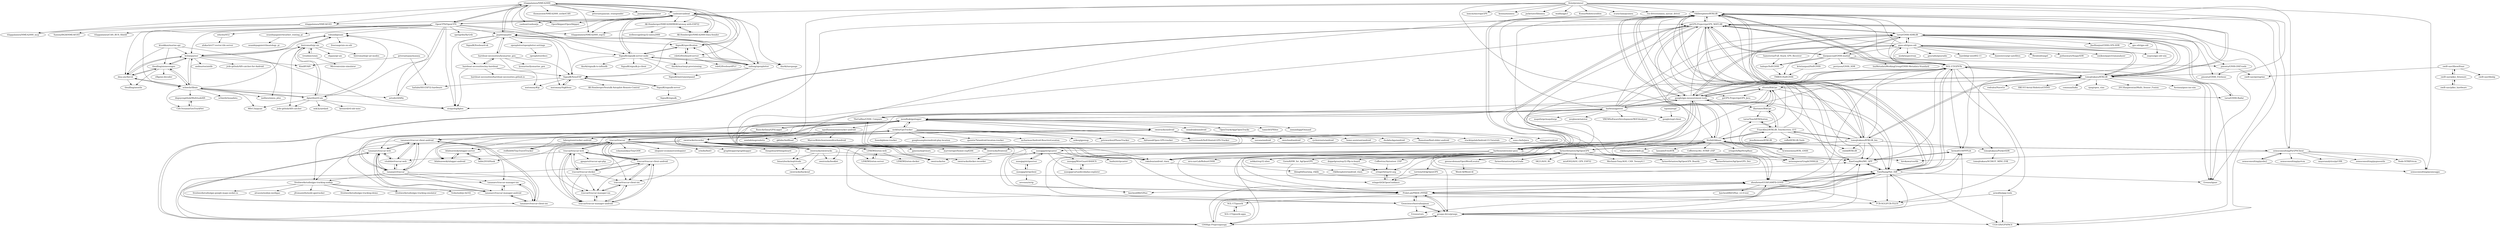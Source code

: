 digraph G {
"ttlappalainen/NMEA2000" -> "canboat/canboat"
"ttlappalainen/NMEA2000" -> "ttlappalainen/NMEA2000_esp32"
"ttlappalainen/NMEA2000" -> "AK-Homberger/NMEA2000WifiGateway-with-ESP32"
"ttlappalainen/NMEA2000" -> "ttlappalainen/NMEA0183"
"ttlappalainen/NMEA2000" -> "canboat/canboatjs"
"ttlappalainen/NMEA2000" -> "pypilot/pypilot"
"ttlappalainen/NMEA2000" -> "AK-Homberger/NMEA2000-Data-Sender"
"ttlappalainen/NMEA2000" -> "ttlappalainen/NMEA2000_mcp"
"ttlappalainen/NMEA2000" -> "OpenCPN/OpenCPN"
"ttlappalainen/NMEA2000" -> "thomasonw/NMEA2000_socketCAN"
"ttlappalainen/NMEA2000" -> "OpenSkipper/OpenSkipper"
"ttlappalainen/NMEA2000" -> "SignalK/signalk-server-node"
"ttlappalainen/NMEA2000" -> "peterantypas/ais_transponder"
"ttlappalainen/NMEA2000" -> "panaaj/nmeasimulator"
"ttlappalainen/NMEA2000" -> "SignalK/specification"
"mendhak/gpslogger" -> "barbeau/gpstest"
"mendhak/gpslogger" -> "BasicAirData/GPSLogger"
"mendhak/gpslogger" -> "nguillaumin/osmtracker-android"
"mendhak/gpslogger" -> "nickfox/GpsTracker"
"mendhak/gpslogger" -> "owntracks/android"
"mendhak/gpslogger" -> "labexp/osmtracker-android"
"mendhak/gpslogger" -> "tananaev/traccar-client-android"
"mendhak/gpslogger" -> "OpenTracksApp/OpenTracks" ["e"=1]
"mendhak/gpslogger" -> "bfabiszewski/ulogger-android"
"mendhak/gpslogger" -> "tumic0/GPXSee" ["e"=1]
"mendhak/gpslogger" -> "osmandapp/Osmand" ["e"=1]
"mendhak/gpslogger" -> "traccar/traccar"
"mendhak/gpslogger" -> "herverenault/Self-Hosted-GPS-Tracker"
"mendhak/gpslogger" -> "osmdroid/osmdroid" ["e"=1]
"mendhak/gpslogger" -> "bfabiszewski/ulogger-server"
"tananaev/traccar-web" -> "tananaev/traccar-manager-android"
"tananaev/traccar-web" -> "tananaev/traccar-client-android"
"tananaev/traccar-web" -> "tananaev/traccar-client-ios"
"tananaev/traccar-web" -> "tananaev/traccar-manager-ios"
"tananaev/traccar-web" -> "tananaev/traccar"
"tananaev/traccar-web" -> "vitalidze/traccar-web"
"owntracks/android" -> "owntracks/recorder"
"owntracks/android" -> "owntracks/owntracks"
"owntracks/android" -> "owntracks/ios"
"owntracks/android" -> "uavana/android"
"owntracks/android" -> "owncloud/android" ["e"=1]
"owntracks/android" -> "owntracks/frontend"
"owntracks/android" -> "cyclestreets/android"
"owntracks/android" -> "mendhak/gpslogger"
"owntracks/android" -> "home-assistant/android" ["e"=1]
"owntracks/android" -> "duckduckgo/android" ["e"=1]
"owntracks/android" -> "Ramotion/fluid-slider-android" ["e"=1]
"owntracks/android" -> "stacktipslab/Android-UI-Tutorials" ["e"=1]
"owntracks/android" -> "sous-chefs/java" ["e"=1]
"owntracks/android" -> "binarybucks/mqttitude"
"owntracks/android" -> "surespot/android" ["e"=1]
"owntracks/owntracks" -> "owntracks/recorder"
"owntracks/owntracks" -> "binarybucks/mqttitude"
"owntracks/owntracks" -> "owntracks/ios"
"owntracks/owntracks" -> "owntracks/android"
"owntracks/owntracks" -> "owntracks/booklet"
"owntracks/owntracks" -> "owntracks/backend"
"owntracks/recorder" -> "owntracks/frontend"
"owntracks/recorder" -> "owntracks/android"
"owntracks/recorder" -> "LINKIWI/orion-web"
"owntracks/recorder" -> "owntracks/ios"
"owntracks/recorder" -> "owntracks/docker-recorder"
"owntracks/recorder" -> "owntracks/owntracks"
"owntracks/recorder" -> "LINKIWI/orion-server"
"owntracks/recorder" -> "jpmens/mqttwarn" ["e"=1]
"owntracks/recorder" -> "owntracks/booklet"
"owntracks/recorder" -> "bilde2910/Hauk"
"owntracks/recorder" -> "bfabiszewski/ulogger-server"
"owntracks/recorder" -> "marvinroger/homie-esp8266" ["e"=1]
"freshworkstudio/gps-tracking-nodejs" -> "freshworkstudio/gps-tracking-demo"
"freshworkstudio/gps-tracking-nodejs" -> "freshworkstudio/gps-tracking-emulator"
"freshworkstudio/gps-tracking-nodejs" -> "fvdm/nodejs-tk102"
"freshworkstudio/gps-tracking-nodejs" -> "freshworkstudio/gps-google-maps-socket-io"
"freshworkstudio/gps-tracking-nodejs" -> "alvassin/nodejs-meiligao"
"freshworkstudio/gps-tracking-nodejs" -> "jfromaniello/node-gpstracker"
"taroz/GNSS-SDRLIB" -> "gnss-sdr/gnss-sdr"
"taroz/GNSS-SDRLIB" -> "taroz/GNSS-Radar"
"taroz/GNSS-SDRLIB" -> "danipascual/GNSS-matlab"
"taroz/GNSS-SDRLIB" -> "goGPS-Project/goGPS_MATLAB"
"taroz/GNSS-SDRLIB" -> "pmonta/GNSS-DSP-tools"
"taroz/GNSS-SDRLIB" -> "SGL-UT/GPSTk"
"taroz/GNSS-SDRLIB" -> "pmonta/GNSS_Firehose"
"taroz/GNSS-SDRLIB" -> "JiaoXianjun/GNSS-GPS-SDR"
"taroz/GNSS-SDRLIB" -> "rtklibexplorer/RTKLIB"
"taroz/GNSS-SDRLIB" -> "osqzss/gps-sdr-sim" ["e"=1]
"taroz/GNSS-SDRLIB" -> "gps-sdr/gps-sdr"
"taroz/GNSS-SDRLIB" -> "tomojitakasu/RTKLIB"
"taroz/GNSS-SDRLIB" -> "tomojitakasu/RTKLIB_bin"
"taroz/GNSS-SDRLIB" -> "hahnpv/SoftGNSS"
"taroz/GNSS-SDRLIB" -> "tomojitakasu/PocketSDR"
"traccar/traccar" -> "traccar/traccar-web"
"traccar/traccar" -> "traccar/traccar-client-android"
"traccar/traccar" -> "traccar/traccar-manager-android"
"traccar/traccar" -> "traccar/traccar-docker"
"traccar/traccar" -> "traccar/traccar-manager-ios"
"traccar/traccar" -> "traccar/traccar-client-ios"
"traccar/traccar" -> "mendhak/gpslogger"
"traccar/traccar" -> "nickfox/GpsTracker"
"traccar/traccar" -> "freshworkstudio/gps-tracking-nodejs"
"traccar/traccar" -> "graphhopper/graphhopper" ["e"=1]
"traccar/traccar" -> "thingsboard/thingsboard" ["e"=1]
"traccar/traccar" -> "vshymanskyy/TinyGSM" ["e"=1]
"traccar/traccar" -> "shopizer-ecommerce/shopizer" ["e"=1]
"traccar/traccar" -> "schollz/find3" ["e"=1]
"traccar/traccar" -> "bfabiszewski/ulogger-server"
"nickfox/GpsTracker" -> "tananaev/traccar"
"nickfox/GpsTracker" -> "tananaev/traccar-client-android"
"nickfox/GpsTracker" -> "herverenault/Self-Hosted-GPS-Tracker"
"nickfox/GpsTracker" -> "fooock/phone-tracker"
"nickfox/GpsTracker" -> "freshworkstudio/gps-tracking-nodejs"
"nickfox/GpsTracker" -> "mendhak/gpslogger"
"nickfox/GpsTracker" -> "googlesamples/android-play-location" ["e"=1]
"nickfox/GpsTracker" -> "traccar/traccar"
"nickfox/GpsTracker" -> "tananaev/traccar-web"
"nickfox/GpsTracker" -> "quentin7b/android-location-tracker" ["e"=1]
"nickfox/GpsTracker" -> "mcharmas/Android-ReactiveLocation" ["e"=1]
"nickfox/GpsTracker" -> "mikeq/gpsmap"
"nickfox/GpsTracker" -> "bfabiszewski/ulogger-android"
"nickfox/GpsTracker" -> "petewarden/iPhoneTracker" ["e"=1]
"nickfox/GpsTracker" -> "Adrianod/Open-GPS-tracker"
"tananaev/traccar" -> "tananaev/traccar-web"
"tananaev/traccar" -> "tananaev/traccar-client-android"
"tananaev/traccar" -> "vitalidze/traccar-web"
"tananaev/traccar" -> "tananaev/traccar-client-ios"
"tananaev/traccar" -> "tananaev/traccar-manager-android"
"tananaev/traccar" -> "nickfox/GpsTracker"
"tananaev/traccar" -> "tananaev/traccar-manager-ios"
"tananaev/traccar" -> "mendhak/gpslogger"
"tananaev/traccar" -> "freshworkstudio/gps-tracking-nodejs"
"tomojitakasu/RTKLIB" -> "rtklibexplorer/RTKLIB"
"tomojitakasu/RTKLIB" -> "SGL-UT/GPSTk"
"tomojitakasu/RTKLIB" -> "tomojitakasu/RTKLIB_bin"
"tomojitakasu/RTKLIB" -> "gnss-sdr/gnss-sdr"
"tomojitakasu/RTKLIB" -> "google/gps-measurement-tools"
"tomojitakasu/RTKLIB" -> "taroz/GNSS-SDRLIB"
"tomojitakasu/RTKLIB" -> "goGPS-Project/goGPS_MATLAB"
"tomojitakasu/RTKLIB" -> "Aceinna/gnss-ins-sim" ["e"=1]
"tomojitakasu/RTKLIB" -> "rodralez/NaveGo" ["e"=1]
"tomojitakasu/RTKLIB" -> "Erensu/ignav" ["e"=1]
"tomojitakasu/RTKLIB" -> "HKUST-Aerial-Robotics/GVINS" ["e"=1]
"tomojitakasu/RTKLIB" -> "commaai/laika" ["e"=1]
"tomojitakasu/RTKLIB" -> "eltorio/RtkGps"
"tomojitakasu/RTKLIB" -> "rpng/open_vins" ["e"=1]
"tomojitakasu/RTKLIB" -> "2013fangwentao/Multi_Sensor_Fusion" ["e"=1]
"bfabiszewski/ulogger-android" -> "bfabiszewski/ulogger-server"
"bfabiszewski/ulogger-server" -> "bfabiszewski/ulogger-android"
"bfabiszewski/ulogger-server" -> "bilde2910/Hauk"
"owntracks/ios" -> "owntracks/recorder"
"gnss-sdr/gnss-sdr" -> "taroz/GNSS-SDRLIB"
"gnss-sdr/gnss-sdr" -> "osqzss/gps-sdr-sim" ["e"=1]
"gnss-sdr/gnss-sdr" -> "tomojitakasu/RTKLIB"
"gnss-sdr/gnss-sdr" -> "SGL-UT/GPSTk"
"gnss-sdr/gnss-sdr" -> "google/gps-measurement-tools"
"gnss-sdr/gnss-sdr" -> "danipascual/GNSS-matlab"
"gnss-sdr/gnss-sdr" -> "goGPS-Project/goGPS_MATLAB"
"gnss-sdr/gnss-sdr" -> "f4exb/sdrangel" ["e"=1]
"gnss-sdr/gnss-sdr" -> "rtklibexplorer/RTKLIB"
"gnss-sdr/gnss-sdr" -> "pothosware/SoapySDR" ["e"=1]
"gnss-sdr/gnss-sdr" -> "xmikos/qspectrumanalyzer" ["e"=1]
"gnss-sdr/gnss-sdr" -> "miek/inspectrum" ["e"=1]
"gnss-sdr/gnss-sdr" -> "gnuradio/gnuradio" ["e"=1]
"gnss-sdr/gnss-sdr" -> "bastibl/gr-ieee802-11" ["e"=1]
"gnss-sdr/gnss-sdr" -> "daniestevez/gr-satellites" ["e"=1]
"canboat/canboat" -> "ttlappalainen/NMEA2000"
"canboat/canboat" -> "canboat/canboatjs"
"canboat/canboat" -> "rob42/freeboard-server"
"canboat/canboat" -> "SignalK/signalk-server-node"
"canboat/canboat" -> "OpenCPN/OpenCPN"
"canboat/canboat" -> "AK-Homberger/NMEA2000-Data-Sender"
"canboat/canboat" -> "sailoog/openplotter"
"canboat/canboat" -> "SignalK/specification"
"canboat/canboat" -> "pypilot/pypilot"
"canboat/canboat" -> "ttlappalainen/NMEA0183"
"canboat/canboat" -> "AK-Homberger/NMEA2000WifiGateway-with-ESP32"
"canboat/canboat" -> "tkurki/navgauge"
"canboat/canboat" -> "ttlappalainen/NMEA2000_esp32"
"canboat/canboat" -> "OpenSkipper/OpenSkipper"
"canboat/canboat" -> "SignalK/SensESP"
"peterantypas/maiana" -> "hatlabs/SH-ESP32-hardware"
"peterantypas/maiana" -> "KimBP/AIS"
"ttlappalainen/NMEA0183" -> "ttlappalainen/NMEA2000_esp32"
"ttlappalainen/NMEA0183" -> "ttlappalainen/CAN_BUS_Shield"
"ttlappalainen/NMEA0183" -> "ttlappalainen/NMEA2000_mcp"
"ttlappalainen/NMEA0183" -> "SammyB428/NMEA0183"
"dnguyengithub/MultitaskAIS" -> "CIA-Oceanix/GeoTrackNet"
"vitalidze/traccar-web" -> "tananaev/traccar-web"
"vitalidze/traccar-web" -> "tananaev/traccar"
"vitalidze/traccar-web" -> "tananaev/traccar-client-android"
"barbeau/gpstest" -> "google/gps-measurement-tools"
"barbeau/gpstest" -> "mendhak/gpslogger"
"barbeau/gpstest" -> "gnss-sdr/gnss-sdr"
"barbeau/gpstest" -> "rtklibexplorer/RTKLIB"
"barbeau/gpstest" -> "rokubun/android_rinex"
"barbeau/gpstest" -> "tomojitakasu/RTKLIB"
"barbeau/gpstest" -> "eltorio/RtkGps"
"barbeau/gpstest" -> "VREMSoftwareDevelopment/WiFiAnalyzer" ["e"=1]
"barbeau/gpstest" -> "barbeau/awesome-gnss"
"barbeau/gpstest" -> "mapsforge/mapsforge" ["e"=1]
"barbeau/gpstest" -> "taroz/GNSS-SDRLIB"
"barbeau/gpstest" -> "mvglasow/satstat" ["e"=1]
"barbeau/gpstest" -> "google/supl-client"
"barbeau/gpstest" -> "TheGalfins/GNSS_Compare"
"barbeau/gpstest" -> "goGPS-Project/goGPS_MATLAB"
"traccar/traccar-web" -> "traccar/traccar-client-android"
"traccar/traccar-web" -> "traccar/traccar-manager-android"
"traccar/traccar-web" -> "traccar/traccar"
"traccar/traccar-web" -> "traccar/traccar-manager-ios"
"traccar/traccar-web" -> "traccar/traccar-client-ios"
"traccar/traccar-web" -> "traccar/traccar-docker"
"traccar/traccar-web" -> "gpsguru/traccar-api-php"
"traccar/traccar-web" -> "vitalidze/traccar-web"
"tananaev/traccar-client-android" -> "tananaev/traccar-client-ios"
"tananaev/traccar-client-android" -> "tananaev/traccar-manager-android"
"tananaev/traccar-client-android" -> "tananaev/traccar-web"
"tananaev/traccar-client-android" -> "tananaev/traccar"
"tananaev/traccar-client-android" -> "tananaev/traccar-manager-ios"
"tananaev/traccar-client-android" -> "vitalidze/traccar-web"
"trendmicro/ais" -> "Mictronics/ais-simulator"
"trendmicro/ais" -> "bistromath/gr-ais"
"google/gps-measurement-tools" -> "goGPS-Project/goGPS_MATLAB"
"google/gps-measurement-tools" -> "rtklibexplorer/RTKLIB"
"google/gps-measurement-tools" -> "rokubun/android_rinex"
"google/gps-measurement-tools" -> "SGL-UT/GPSTk"
"google/gps-measurement-tools" -> "gnss-sdr/gnss-sdr"
"google/gps-measurement-tools" -> "tomojitakasu/RTKLIB"
"google/gps-measurement-tools" -> "barbeau/gpstest"
"google/gps-measurement-tools" -> "YizeZhang/Net_Diff"
"google/gps-measurement-tools" -> "eltorio/RtkGps"
"google/gps-measurement-tools" -> "barbeau/awesome-gnss"
"google/gps-measurement-tools" -> "weisongwen/GraphGNSSLib" ["e"=1]
"google/gps-measurement-tools" -> "taroz/GNSS-SDRLIB"
"google/gps-measurement-tools" -> "illarionov/RtkGps"
"google/gps-measurement-tools" -> "zhouforme0318/GAMPII-GOOD"
"google/gps-measurement-tools" -> "PrideLab/PRIDE-PPPAR"
"ktuukkan/marine-api" -> "tbsalling/aismessages"
"ktuukkan/marine-api" -> "dma-ais/AisLib"
"ktuukkan/marine-api" -> "bcl/aisparser"
"ktuukkan/marine-api" -> "stripydog/kplex"
"GNSSpy-Project/gnsspy" -> "YizeZhang/Net_Diff"
"GNSSpy-Project/gnsspy" -> "XiaoGongWei/MG_APP"
"GNSSpy-Project/gnsspy" -> "goGPS-Project/goGPS_MATLAB"
"GNSSpy-Project/gnsspy" -> "groops-devs/groops"
"GNSSpy-Project/gnsspy" -> "zhouforme0318/GAMPII-GOOD"
"libing64/learning_rtklib" -> "zhouforme0318/GAMPII-GOOD"
"tomojitakasu/RTKLIB_bin" -> "rtklibexplorer/RTKLIB"
"tomojitakasu/RTKLIB_bin" -> "tomojitakasu/RTKLIB"
"tomojitakasu/RTKLIB_bin" -> "YizeZhang/Net_Diff"
"tomojitakasu/RTKLIB_bin" -> "goGPS-Project/goGPS_MATLAB"
"tomojitakasu/RTKLIB_bin" -> "taroz/GNSS-SDRLIB"
"tomojitakasu/RTKLIB_bin" -> "Francklin2/RTKLIB_Touchscreen_GUI"
"tomojitakasu/RTKLIB_bin" -> "tomojitakasu/PocketSDR"
"tomojitakasu/RTKLIB_bin" -> "zhouforme0318/GAMPII-GOOD"
"tomojitakasu/RTKLIB_bin" -> "barbeau/awesome-gnss"
"tomojitakasu/RTKLIB_bin" -> "emlid/RTKLIB"
"tomojitakasu/RTKLIB_bin" -> "SGL-UT/GPSTk"
"tomojitakasu/RTKLIB_bin" -> "GNSSpy-Project/gnsspy"
"tomojitakasu/RTKLIB_bin" -> "google/gps-measurement-tools"
"tomojitakasu/RTKLIB_bin" -> "XiaoGongWei/MG_APP"
"tomojitakasu/RTKLIB_bin" -> "PrideLab/PRIDE-PPPAR"
"danipascual/GNSS-matlab" -> "goGPS-Project/goGPS_MATLAB"
"danipascual/GNSS-matlab" -> "TMBOC/SoftGNSS"
"danipascual/GNSS-matlab" -> "perrysou/GNSS_SDR"
"danipascual/GNSS-matlab" -> "hahnpv/SoftGNSS"
"danipascual/GNSS-matlab" -> "taroz/GNSS-SDRLIB"
"danipascual/GNSS-matlab" -> "kristianpaul/SoftGNSS"
"danipascual/GNSS-matlab" -> "pmonta/GNSS-DSP-tools"
"danipascual/GNSS-matlab" -> "IonMetadataWorkingGroup/GNSS-Metadata-Standard"
"danipascual/GNSS-matlab" -> "SGL-UT/GPSTk"
"Stefal/rtkbase" -> "rtklibexplorer/RTKLIB"
"Stefal/rtkbase" -> "eringerli/RpiNtripBase"
"Stefal/rtkbase" -> "taroz/TouchRTKStation"
"Stefal/rtkbase" -> "lansalot/FreeRTK"
"Stefal/rtkbase" -> "Francklin2/RTKLIB_Touchscreen_GUI"
"Stefal/rtkbase" -> "semuconsulting/PyGPSClient"
"Stefal/rtkbase" -> "GeoscienceAustralia/ginan"
"Stefal/rtkbase" -> "farmerbriantee/AgOpenGPS"
"Stefal/rtkbase" -> "hcwinsemius/RTK_GNSS"
"Stefal/rtkbase" -> "Coffeetrac/AG_NTRIP_ESP"
"Stefal/rtkbase" -> "rtklibexplorer/rtklib-py"
"Stefal/rtkbase" -> "barbeau/awesome-gnss"
"Stefal/rtkbase" -> "nebkat/esp32-xbee"
"Stefal/rtkbase" -> "nunojpg/ntripcaster"
"Stefal/rtkbase" -> "XiaoGongWei/MG_APP"
"semuconsulting/PyGPSClient" -> "semuconsulting/pyubx2"
"semuconsulting/PyGPSClient" -> "semuconsulting/pyrtcm"
"semuconsulting/PyGPSClient" -> "mayeranalytics/pyUBX"
"semuconsulting/PyGPSClient" -> "semuconsulting/pygnssutils"
"semuconsulting/PyGPSClient" -> "semuconsulting/pynmeagps"
"semuconsulting/PyGPSClient" -> "Stefal/rtkbase"
"semuconsulting/PyGPSClient" -> "rtklibexplorer/RTKLIB"
"semuconsulting/PyGPSClient" -> "hirokawa/cssrlib"
"semuconsulting/PyGPSClient" -> "Node-NTRIP/rtcm"
"illarionov/RtkGps" -> "eltorio/RtkGps"
"illarionov/RtkGps" -> "taroz/TouchRTKStation"
"illarionov/RtkGps" -> "Francklin2/RTKLIB_Touchscreen_GUI"
"goGPS-Project/goGPS_MATLAB" -> "SGL-UT/GPSTk"
"goGPS-Project/goGPS_MATLAB" -> "YizeZhang/Net_Diff"
"goGPS-Project/goGPS_MATLAB" -> "danipascual/GNSS-matlab"
"goGPS-Project/goGPS_MATLAB" -> "google/gps-measurement-tools"
"goGPS-Project/goGPS_MATLAB" -> "XiaoGongWei/MG_APP"
"goGPS-Project/goGPS_MATLAB" -> "rtklibexplorer/RTKLIB"
"goGPS-Project/goGPS_MATLAB" -> "CGS-GIS/GPSPACE"
"goGPS-Project/goGPS_MATLAB" -> "GNSSpy-Project/gnsspy"
"goGPS-Project/goGPS_MATLAB" -> "zhouforme0318/GAMPII-GOOD"
"goGPS-Project/goGPS_MATLAB" -> "Erensu/ignav" ["e"=1]
"goGPS-Project/goGPS_MATLAB" -> "barbeau/awesome-gnss"
"goGPS-Project/goGPS_MATLAB" -> "taroz/GNSS-SDRLIB"
"goGPS-Project/goGPS_MATLAB" -> "PrideLab/PRIDE-PPPAR"
"goGPS-Project/goGPS_MATLAB" -> "groops-devs/groops"
"goGPS-Project/goGPS_MATLAB" -> "goGPS-Project/goGPS_Java"
"YizeZhang/Net_Diff" -> "XiaoGongWei/MG_APP"
"YizeZhang/Net_Diff" -> "PrideLab/PRIDE-PPPAR"
"YizeZhang/Net_Diff" -> "SGL-UT/GPSTk"
"YizeZhang/Net_Diff" -> "zhouforme0318/GAMPII-GOOD"
"YizeZhang/Net_Diff" -> "goGPS-Project/goGPS_MATLAB"
"YizeZhang/Net_Diff" -> "CGS-GIS/GPSPACE"
"YizeZhang/Net_Diff" -> "Erensu/cors"
"YizeZhang/Net_Diff" -> "FCB-SGG/FCB-FILES"
"YizeZhang/Net_Diff" -> "GNSSpy-Project/gnsspy"
"YizeZhang/Net_Diff" -> "Erensu/ignav" ["e"=1]
"YizeZhang/Net_Diff" -> "heiwa0519/PPPLib"
"YizeZhang/Net_Diff" -> "rtklibexplorer/RTKLIB"
"labexp/osmtracker-android" -> "redfish64/TinyTravelTracker"
"OpenCPN/OpenCPN" -> "canboat/canboat"
"OpenCPN/OpenCPN" -> "sduclos/S52"
"OpenCPN/OpenCPN" -> "sailoog/openplotter"
"OpenCPN/OpenCPN" -> "ttlappalainen/NMEA2000"
"OpenCPN/OpenCPN" -> "schwehr/libais"
"OpenCPN/OpenCPN" -> "pypilot/pypilot"
"OpenCPN/OpenCPN" -> "SignalK/signalk-server-node"
"OpenCPN/OpenCPN" -> "seandepagnier/weather_routing_pi"
"OpenCPN/OpenCPN" -> "astuder/dAISy"
"OpenCPN/OpenCPN" -> "bcl/aisparser"
"OpenCPN/OpenCPN" -> "opengribs/XyGrib"
"OpenCPN/OpenCPN" -> "dma-ais/AisLib"
"OpenCPN/OpenCPN" -> "dgiardini/rtl-ais"
"OpenCPN/OpenCPN" -> "rubund/gnuais"
"OpenCPN/OpenCPN" -> "stripydog/kplex"
"Knio/pynmea2" -> "semuconsulting/PyGPSClient"
"Knio/pynmea2" -> "inmcm/micropyGPS" ["e"=1]
"Knio/pynmea2" -> "semuconsulting/pynmeagps"
"Knio/pynmea2" -> "kosma/minmea" ["e"=1]
"Knio/pynmea2" -> "tomojitakasu/RTKLIB"
"Knio/pynmea2" -> "canboat/canboat"
"Knio/pynmea2" -> "rtklibexplorer/RTKLIB"
"Knio/pynmea2" -> "jacketizer/libnmea" ["e"=1]
"Knio/pynmea2" -> "wadda/gps3"
"Knio/pynmea2" -> "rokubun/android_rinex"
"Knio/pynmea2" -> "KumarRobotics/ublox" ["e"=1]
"Knio/pynmea2" -> "scaryclam/pynmea"
"Knio/pynmea2" -> "Stefal/rtkbase"
"Knio/pynmea2" -> "ros-drivers/nmea_navsat_driver" ["e"=1]
"geezacoleman/OpenWeedLocator" -> "Weed-AI/Weed-AI"
"geezacoleman/OpenWeedLocator" -> "farmerbriantee/AgOpenGPS"
"farmerbriantee/AgOpenGPS" -> "GormR/HW_for_AgOpenGPS"
"farmerbriantee/AgOpenGPS" -> "geezacoleman/OpenWeedLocator"
"farmerbriantee/AgOpenGPS" -> "mtz8302/AOG_GPS_ESP32"
"farmerbriantee/AgOpenGPS" -> "torriem/QtAgOpenGPS"
"farmerbriantee/AgOpenGPS" -> "eringerli/esp32-aog"
"farmerbriantee/AgOpenGPS" -> "Stefal/rtkbase"
"farmerbriantee/AgOpenGPS" -> "Coffeetrac/Autosteer_ESP"
"farmerbriantee/AgOpenGPS" -> "eringerli/QtOpenGuidance"
"farmerbriantee/AgOpenGPS" -> "MechanicTony/AOG_CAN_Teensy4.1"
"farmerbriantee/AgOpenGPS" -> "doppelgrau/esp32-f9p-io-board"
"farmerbriantee/AgOpenGPS" -> "farmerbriantee/AgOpenGPS_Boards"
"farmerbriantee/AgOpenGPS" -> "farmerbriantee/AgOpenGPS_Dev"
"farmerbriantee/AgOpenGPS" -> "farmerbriantee/OpenGrade"
"farmerbriantee/AgOpenGPS" -> "SK21/AOG_RC"
"farmerbriantee/AgOpenGPS" -> "nebkat/esp32-xbee"
"heiwa0519/PPPLib" -> "XiaoGongWei/MG_APP"
"taroz/TouchRTKStation" -> "Francklin2/RTKLIB_Touchscreen_GUI"
"traccar/traccar-docker" -> "traccar/traccar-client-ios"
"traccar/traccar-docker" -> "traccar/traccar-manager-ios"
"traccar/traccar-docker" -> "traccar/traccar-web"
"traccar/traccar-docker" -> "traccar/traccar-manager-android"
"traccar/traccar-docker" -> "traccar/traccar-client-android"
"traccar/traccar-manager-ios" -> "traccar/traccar-client-ios"
"traccar/traccar-manager-ios" -> "traccar/traccar-manager-android"
"nunojpg/ntripserver" -> "nunojpg/ntripcaster"
"nunojpg/ntripserver" -> "nunojpg/ntripclient"
"XiaoGongWei/MG_APP" -> "YizeZhang/Net_Diff"
"XiaoGongWei/MG_APP" -> "heiwa0519/PPPLib"
"rtklibexplorer/rtklib-py" -> "hirokawa/cssrlib"
"rtklibexplorer/rtklib-py" -> "rtklibexplorer/android_rinex"
"bilde2910/Hauk" -> "bfabiszewski/ulogger-server"
"bareboat-necessities/lysmarine_gen" -> "bareboat-necessities/my-bareboat"
"bareboat-necessities/lysmarine_gen" -> "lysmarine/lysmarine_gen"
"bareboat-necessities/lysmarine_gen" -> "SignalK/SensESP"
"bareboat-necessities/lysmarine_gen" -> "mxtommy/Kip"
"bareboat-necessities/lysmarine_gen" -> "pypilot/pypilot"
"barbeau/awesome-gnss" -> "goGPS-Project/goGPS_MATLAB"
"barbeau/awesome-gnss" -> "GeoscienceAustralia/ginan"
"barbeau/awesome-gnss" -> "rtklibexplorer/RTKLIB"
"barbeau/awesome-gnss" -> "PrideLab/PRIDE-PPPAR"
"barbeau/awesome-gnss" -> "GNSSpy-Project/gnsspy"
"barbeau/awesome-gnss" -> "SGL-UT/GPSTk"
"barbeau/awesome-gnss" -> "rokubun/android_rinex"
"barbeau/awesome-gnss" -> "XiaoGongWei/MG_APP"
"barbeau/awesome-gnss" -> "groops-devs/groops"
"barbeau/awesome-gnss" -> "google/gps-measurement-tools"
"barbeau/awesome-gnss" -> "kaichen686/GINav" ["e"=1]
"barbeau/awesome-gnss" -> "wvu-navLab/RobustGNSS" ["e"=1]
"barbeau/awesome-gnss" -> "libing64/learning_rtklib"
"barbeau/awesome-gnss" -> "weisongwen/GraphGNSSLib" ["e"=1]
"barbeau/awesome-gnss" -> "YizeZhang/Net_Diff"
"dgiardini/rtl-ais" -> "rubund/gnuais"
"dgiardini/rtl-ais" -> "jvde-github/AIS-catcher" ["e"=1]
"dgiardini/rtl-ais" -> "bistromath/gr-ais"
"dgiardini/rtl-ais" -> "schwehr/libais"
"dgiardini/rtl-ais" -> "keenerd/rtl-sdr-misc" ["e"=1]
"dgiardini/rtl-ais" -> "M0r13n/pyais"
"dgiardini/rtl-ais" -> "mik3y/airdash"
"dgiardini/rtl-ais" -> "stripydog/kplex"
"astuder/dAISy" -> "rubund/gnuais"
"swift-nav/piksi_firmware" -> "swift-nav/piksi_hardware"
"swift-nav/piksi_firmware" -> "swift-nav/libswiftnav"
"BasicAirData/GPSLogger" -> "labexp/osmtracker-android"
"BasicAirData/GPSLogger" -> "mendhak/gpslogger"
"BasicAirData/GPSLogger" -> "redfish64/TinyTravelTracker"
"nguillaumin/osmtracker-android" -> "MarcusWolschon/osmeditor4android" ["e"=1]
"nguillaumin/osmtracker-android" -> "osmlab/maproulette"
"nguillaumin/osmtracker-android" -> "gkfabs/AndRoad"
"SGL-UT/GPSTk" -> "goGPS-Project/goGPS_MATLAB"
"SGL-UT/GPSTk" -> "YizeZhang/Net_Diff"
"SGL-UT/GPSTk" -> "rtklibexplorer/RTKLIB"
"SGL-UT/GPSTk" -> "XiaoGongWei/MG_APP"
"SGL-UT/GPSTk" -> "CGS-GIS/GPSPACE"
"SGL-UT/GPSTk" -> "PrideLab/PRIDE-PPPAR"
"SGL-UT/GPSTk" -> "aewallin/ppp-tools"
"SGL-UT/GPSTk" -> "tomojitakasu/RTKLIB"
"SGL-UT/GPSTk" -> "Erensu/ignav" ["e"=1]
"SGL-UT/GPSTk" -> "google/gps-measurement-tools"
"SGL-UT/GPSTk" -> "gnss-sdr/gnss-sdr"
"SGL-UT/GPSTk" -> "GNSSpy-Project/gnsspy"
"SGL-UT/GPSTk" -> "zhouforme0318/GAMPII-GOOD"
"SGL-UT/GPSTk" -> "FCB-SGG/FCB-FILES"
"SGL-UT/GPSTk" -> "heiwa0519/PPPLib"
"nunojpg/ntripcaster" -> "nunojpg/ntripserver"
"nunojpg/ntripcaster" -> "baidu/ntripcaster"
"nunojpg/ntripcaster" -> "nunojpg/WireGuard-BASICS"
"nunojpg/ntripcaster" -> "nunojpg/cartaodecidadao-explorer"
"eltorio/RtkGps" -> "illarionov/RtkGps"
"eltorio/RtkGps" -> "rokubun/android_rinex"
"eltorio/RtkGps" -> "TheGalfins/GNSS_Compare"
"eltorio/RtkGps" -> "google/gps-measurement-tools"
"eltorio/RtkGps" -> "rtklibexplorer/RTKLIB"
"eltorio/RtkGps" -> "XiaoGongWei/MG_APP"
"eltorio/RtkGps" -> "goGPS-Project/goGPS_Java"
"eltorio/RtkGps" -> "taroz/GNSS-Radar"
"eltorio/RtkGps" -> "YizeZhang/Net_Diff"
"LINKIWI/orion-server" -> "LINKIWI/orion-web"
"LINKIWI/orion-web" -> "LINKIWI/orion-server"
"LINKIWI/orion-web" -> "LINKIWI/orion-docker"
"LINKIWI/orion-web" -> "owntracks/recorder"
"kristianpaul/SoftGNSS" -> "TMBOC/SoftGNSS"
"tomojitakasu/PocketSDR" -> "tomojitakasu/SCH63T_MINI_EVK"
"rubund/gnuais" -> "bistromath/gr-ais"
"rubund/gnuais" -> "bcl/aisparser"
"rubund/gnuais" -> "freerange/ais-on-sdr"
"traccar/traccar-client-android" -> "traccar/traccar-manager-android"
"traccar/traccar-client-android" -> "traccar/traccar-client-ios"
"traccar/traccar-client-android" -> "traccar/traccar-web"
"traccar/traccar-client-android" -> "traccar/traccar-manager-ios"
"traccar/traccar-client-android" -> "traccar/traccar-docker"
"traccar/traccar-client-android" -> "traccar/traccar"
"CIA-Oceanix/GeoTrackNet" -> "dnguyengithub/MultitaskAIS"
"AK-Homberger/NMEA2000WifiGateway-with-ESP32" -> "AK-Homberger/NMEA2000-Data-Sender"
"AK-Homberger/NMEA2000WifiGateway-with-ESP32" -> "ttlappalainen/NMEA2000_esp32"
"AK-Homberger/NMEA2000WifiGateway-with-ESP32" -> "wellenvogel/esp32-nmea2000"
"rtklibexplorer/RTKLIB" -> "tomojitakasu/RTKLIB"
"rtklibexplorer/RTKLIB" -> "SGL-UT/GPSTk"
"rtklibexplorer/RTKLIB" -> "YizeZhang/Net_Diff"
"rtklibexplorer/RTKLIB" -> "goGPS-Project/goGPS_MATLAB"
"rtklibexplorer/RTKLIB" -> "tomojitakasu/RTKLIB_bin"
"rtklibexplorer/RTKLIB" -> "PrideLab/PRIDE-PPPAR"
"rtklibexplorer/RTKLIB" -> "weisongwen/GraphGNSSLib" ["e"=1]
"rtklibexplorer/RTKLIB" -> "google/gps-measurement-tools"
"rtklibexplorer/RTKLIB" -> "Erensu/ignav" ["e"=1]
"rtklibexplorer/RTKLIB" -> "zhouforme0318/GAMPII-GOOD"
"rtklibexplorer/RTKLIB" -> "XiaoGongWei/MG_APP"
"rtklibexplorer/RTKLIB" -> "Stefal/rtkbase"
"rtklibexplorer/RTKLIB" -> "heiwa0519/PPPLib"
"rtklibexplorer/RTKLIB" -> "barbeau/awesome-gnss"
"rtklibexplorer/RTKLIB" -> "rokubun/android_rinex"
"semuconsulting/pyubx2" -> "semuconsulting/PyGPSClient"
"semuconsulting/pyubx2" -> "semuconsulting/pynmeagps"
"torriem/QtAgOpenGPS" -> "eringerli/QtOpenGuidance"
"pmonta/GNSS-DSP-tools" -> "pmonta/GNSS_Firehose"
"pmonta/GNSS-DSP-tools" -> "swift-nav/peregrine"
"Francklin2/RTKLIB_Touchscreen_GUI" -> "taroz/TouchRTKStation"
"Francklin2/RTKLIB_Touchscreen_GUI" -> "illarionov/RtkGps"
"Francklin2/RTKLIB_Touchscreen_GUI" -> "JensReimann/RTKLIB"
"Francklin2/RTKLIB_Touchscreen_GUI" -> "rtklibexplorer/RTKLIB"
"Francklin2/RTKLIB_Touchscreen_GUI" -> "tomojitakasu/RTKLIB_bin"
"Francklin2/RTKLIB_Touchscreen_GUI" -> "ruffsl/RTKLIB-Tools"
"Francklin2/RTKLIB_Touchscreen_GUI" -> "Stefal/rtkbase"
"Francklin2/RTKLIB_Touchscreen_GUI" -> "hcwinsemius/RTK_GNSS"
"Francklin2/RTKLIB_Touchscreen_GUI" -> "emlid/RTKLIB"
"SignalK/SensESP" -> "mxtommy/SigkSens"
"SignalK/SensESP" -> "mxtommy/Kip"
"SignalK/SensESP" -> "AK-Homberger/Seatalk-Autopilot-Remote-Control"
"SignalK/SensESP" -> "SignalK/signalk-server"
"SignalK/SensESP" -> "hatlabs/SH-ESP32-hardware"
"nunojpg/ntripclient" -> "nunojpg/ntripserver"
"nunojpg/ntripclient" -> "nunojpg/ntripcaster"
"nunojpg/ntripclient" -> "sevensx/ntrip"
"hahnpv/SoftGNSS" -> "TMBOC/SoftGNSS"
"hamsternz/Full_Stack_GPS_Receiver" -> "hahnpv/SoftGNSS"
"tajuma/supl" -> "google/supl-client"
"SignalK/specification" -> "SignalK/signalk-server-node"
"SignalK/specification" -> "rob42/freeboard-server"
"GormR/HW_for_AgOpenGPS" -> "eringerli/esp32-aog"
"GormR/HW_for_AgOpenGPS" -> "eringerli/QtOpenGuidance"
"eringerli/QtOpenGuidance" -> "eringerli/esp32-aog"
"eringerli/esp32-aog" -> "eringerli/QtOpenGuidance"
"groops-devs/groops" -> "GeoscienceAustralia/ginan"
"groops-devs/groops" -> "PrideLab/PRIDE-PPPAR"
"groops-devs/groops" -> "heiwa0519/PPPLib"
"groops-devs/groops" -> "XiaoGongWei/MG_APP"
"groops-devs/groops" -> "CGS-GIS/GPSPACE"
"groops-devs/groops" -> "zhouforme0318/GAMPII-GOOD"
"groops-devs/groops" -> "YizeZhang/Net_Diff"
"groops-devs/groops" -> "GNSSpy-Project/gnsspy"
"pypilot/pypilot" -> "SignalK/SensESP"
"pypilot/pypilot" -> "sailoog/openplotter"
"pypilot/pypilot" -> "openplotter/openplotter-settings"
"pypilot/pypilot" -> "bareboat-necessities/lysmarine_gen"
"pypilot/pypilot" -> "bareboat-necessities/my-bareboat"
"pypilot/pypilot" -> "SignalK/specification"
"pypilot/pypilot" -> "SignalK/freeboard-sk"
"pypilot/pypilot" -> "stripydog/kplex"
"pypilot/pypilot" -> "ttlappalainen/NMEA2000"
"pypilot/pypilot" -> "mxtommy/SigkSens"
"tananaev/traccar-client-ios" -> "tananaev/traccar-manager-android"
"tananaev/traccar-client-ios" -> "tananaev/traccar-manager-ios"
"tananaev/traccar-client-ios" -> "tananaev/traccar-client-android"
"tananaev/traccar-client-ios" -> "tananaev/traccar-web"
"traccar/traccar-manager-android" -> "traccar/traccar-manager-ios"
"traccar/traccar-manager-android" -> "traccar/traccar-client-ios"
"traccar/traccar-manager-android" -> "traccar/traccar-client-android"
"traccar/traccar-manager-android" -> "traccar/traccar-web"
"PrideLab/PRIDE-PPPAR" -> "zhouforme0318/GAMPII-GOOD"
"PrideLab/PRIDE-PPPAR" -> "GeoscienceAustralia/ginan"
"PrideLab/PRIDE-PPPAR" -> "YizeZhang/Net_Diff"
"PrideLab/PRIDE-PPPAR" -> "FCB-SGG/FCB-FILES"
"PrideLab/PRIDE-PPPAR" -> "groops-devs/groops"
"PrideLab/PRIDE-PPPAR" -> "XiaoGongWei/MG_APP"
"PrideLab/PRIDE-PPPAR" -> "SGL-UT/gnsstk"
"TheGalfins/GNSS_Compare" -> "rokubun/android_rinex"
"rokubun/android_rinex" -> "TheGalfins/GNSS_Compare"
"rokubun/android_rinex" -> "rtklibexplorer/android_rinex"
"sailoog/openplotter" -> "SignalK/signalk-server-node"
"sailoog/openplotter" -> "stripydog/kplex"
"sailoog/openplotter" -> "pypilot/pypilot"
"sailoog/openplotter" -> "SignalK/instrumentpanel"
"sailoog/openplotter" -> "SignalK/specification"
"sailoog/openplotter" -> "SignalK/SensESP"
"owntracks/frontend" -> "owntracks/recorder"
"owntracks/frontend" -> "owntracks/docker-recorder"
"dma-ais/AisLib" -> "tbsalling/aismessages"
"dma-ais/AisLib" -> "schwehr/libais"
"dma-ais/AisLib" -> "bcl/aisparser"
"dma-ais/AisLib" -> "tbsalling/aisutils"
"tbsalling/aismessages" -> "dma-ais/AisLib"
"tbsalling/aismessages" -> "tbsalling/aisutils"
"tbsalling/aismessages" -> "schwehr/libais"
"tbsalling/aismessages" -> "bcl/aisparser"
"tbsalling/aismessages" -> "vlfig/ais-decoder"
"openplotter/openplotter-settings" -> "openplotter/docs"
"bistromath/gr-ais" -> "rubund/gnuais"
"bistromath/gr-ais" -> "trendmicro/ais"
"bistromath/gr-ais" -> "chgans/gr-ais"
"bistromath/gr-ais" -> "bistromath/gr-air-modes" ["e"=1]
"bistromath/gr-ais" -> "jvde-github/AIS-catcher" ["e"=1]
"bistromath/gr-ais" -> "dgiardini/rtl-ais"
"bistromath/gr-ais" -> "bcl/aisparser"
"swift-nav/libswiftnav" -> "swift-nav/piksi_firmware"
"swift-nav/libswiftnav" -> "swift-nav/libsbp"
"swift-nav/libswiftnav" -> "swift-nav/peregrine"
"traccar/traccar-client-ios" -> "traccar/traccar-manager-ios"
"traccar/traccar-client-ios" -> "traccar/traccar-manager-android"
"traccar/traccar-client-ios" -> "traccar/traccar-client-android"
"GeoscienceAustralia/ginan" -> "PrideLab/PRIDE-PPPAR"
"GeoscienceAustralia/ginan" -> "groops-devs/groops"
"GeoscienceAustralia/ginan" -> "Erensu/cors"
"SGL-UT/gnsstk" -> "SGL-UT/gnsstk-apps"
"rob42/freeboard-server" -> "tkurki/navgauge"
"rob42/freeboard-server" -> "SignalK/specification"
"rob42/freeboard-server" -> "rob42/freeboardPLC"
"rob42/freeboard-server" -> "tkurki/marinepi-provisioning"
"binarybucks/mqttitude" -> "owntracks/backend"
"tananaev/traccar-manager-android" -> "tananaev/traccar-manager-ios"
"tananaev/traccar-manager-android" -> "tananaev/traccar-client-ios"
"tananaev/traccar-manager-android" -> "tananaev/traccar-web"
"SGL-UT/gnsstk-apps" -> "SGL-UT/gnsstk"
"doppelgrau/esp32-f9p-io-board" -> "eringerli/esp32-aog"
"schwehr/libais" -> "bcl/aisparser"
"schwehr/libais" -> "dma-ais/AisLib"
"schwehr/libais" -> "tbsalling/aismessages"
"schwehr/libais" -> "schwehr/noaadata"
"schwehr/libais" -> "dgiardini/rtl-ais"
"schwehr/libais" -> "bistromath/gr-ais"
"schwehr/libais" -> "dnguyengithub/MultitaskAIS"
"schwehr/libais" -> "M0r13n/pyais"
"schwehr/libais" -> "CIA-Oceanix/GeoTrackNet"
"schwehr/libais" -> "astuder/dAISy"
"schwehr/libais" -> "ianfixes/nmea_plus"
"zhouforme0318/GAMPII-GOOD" -> "PrideLab/PRIDE-PPPAR"
"zhouforme0318/GAMPII-GOOD" -> "kaichen686/GINav" ["e"=1]
"zhouforme0318/GAMPII-GOOD" -> "FCB-SGG/FCB-FILES"
"zhouforme0318/GAMPII-GOOD" -> "YizeZhang/Net_Diff"
"zhouforme0318/GAMPII-GOOD" -> "heiwa0519/PPPLib"
"zhouforme0318/GAMPII-GOOD" -> "kaichen686/GINav_v2.0-test"
"Coffeetrac/Autosteer_ESP" -> "eringerli/esp32-aog"
"swift-nav/piksi_hardware" -> "swift-nav/piksi_firmware"
"bareboat-necessities/my-bareboat" -> "bareboat-necessities/lysmarine_gen"
"bareboat-necessities/my-bareboat" -> "bareboat-necessities/bareboat-necessities.github.io"
"bareboat-necessities/my-bareboat" -> "SignalK/SensESP"
"bareboat-necessities/my-bareboat" -> "stripydog/kplex"
"taroz/GNSS-Radar" -> "taroz/GNSS-SDRLIB"
"sduclos/S52" -> "alukach/s57-vector-tile-server"
"SignalK/signalk-server" -> "SignalK/SensESP"
"SignalK/signalk-server" -> "SignalK/signalk"
"bcl/aisparser" -> "schwehr/libais"
"bcl/aisparser" -> "KimBP/AIS"
"bcl/aisparser" -> "rubund/gnuais"
"bcl/aisparser" -> "dma-ais/AisLib"
"bcl/aisparser" -> "tbsalling/aismessages"
"bcl/aisparser" -> "ianfixes/nmea_plus"
"bcl/aisparser" -> "andmarios/aislib"
"bcl/aisparser" -> "jvde-github/AIS-catcher-for-Android"
"SignalK/signalk-server-node" -> "SignalK/instrumentpanel"
"SignalK/signalk-server-node" -> "SignalK/specification"
"SignalK/signalk-server-node" -> "tkurki/marinepi-provisioning"
"SignalK/signalk-server-node" -> "SignalK/SensESP"
"SignalK/signalk-server-node" -> "sailoog/openplotter"
"SignalK/signalk-server-node" -> "SignalK/signalk-js-client"
"SignalK/signalk-server-node" -> "canboat/canboat"
"SignalK/signalk-server-node" -> "tkurki/signalk-to-influxdb"
"seandepagnier/weather_routing_pi" -> "seandepagnier/climatology_pi"
"aewallin/ppp-tools" -> "CGS-GIS/GPSPACE"
"aewallin/ppp-tools" -> "FCB-SGG/FCB-FILES"
"mxtommy/SigkSens" -> "SignalK/SensESP"
"tananaev/traccar-manager-ios" -> "tananaev/traccar-manager-android"
"tananaev/traccar-manager-ios" -> "tananaev/traccar-client-ios"
"AK-Homberger/NMEA2000-Data-Sender" -> "AK-Homberger/NMEA2000WifiGateway-with-ESP32"
"nunojpg/WireGuard-BASICS" -> "nunojpg/cartaodecidadao-explorer"
"nunojpg/cartaodecidadao-explorer" -> "nunojpg/WireGuard-BASICS"
"ttlappalainen/NMEA2000" ["l"="30.883,41.627"]
"canboat/canboat" ["l"="30.877,41.644"]
"ttlappalainen/NMEA2000_esp32" ["l"="30.898,41.651"]
"AK-Homberger/NMEA2000WifiGateway-with-ESP32" ["l"="30.891,41.663"]
"ttlappalainen/NMEA0183" ["l"="30.915,41.651"]
"canboat/canboatjs" ["l"="30.907,41.628"]
"pypilot/pypilot" ["l"="30.867,41.601"]
"AK-Homberger/NMEA2000-Data-Sender" ["l"="30.878,41.658"]
"ttlappalainen/NMEA2000_mcp" ["l"="30.917,41.637"]
"OpenCPN/OpenCPN" ["l"="30.812,41.607"]
"thomasonw/NMEA2000_socketCAN" ["l"="30.905,41.613"]
"OpenSkipper/OpenSkipper" ["l"="30.899,41.64"]
"SignalK/signalk-server-node" ["l"="30.849,41.625"]
"peterantypas/ais_transponder" ["l"="30.929,41.611"]
"panaaj/nmeasimulator" ["l"="30.937,41.629"]
"SignalK/specification" ["l"="30.855,41.636"]
"mendhak/gpslogger" ["l"="31.146,42.067"]
"barbeau/gpstest" ["l"="31.109,41.919"]
"BasicAirData/GPSLogger" ["l"="31.108,42.06"]
"nguillaumin/osmtracker-android" ["l"="31.144,42.137"]
"nickfox/GpsTracker" ["l"="31.203,42.079"]
"owntracks/android" ["l"="31.055,42.115"]
"labexp/osmtracker-android" ["l"="31.113,42.041"]
"tananaev/traccar-client-android" ["l"="31.235,42.085"]
"OpenTracksApp/OpenTracks" ["l"="-28.254,-21.846"]
"bfabiszewski/ulogger-android" ["l"="31.147,42.098"]
"tumic0/GPXSee" ["l"="-25.702,-23.326"]
"osmandapp/Osmand" ["l"="18.388,24.597"]
"traccar/traccar" ["l"="31.199,42.123"]
"herverenault/Self-Hosted-GPS-Tracker" ["l"="31.175,42.05"]
"osmdroid/osmdroid" ["l"="18.412,24.661"]
"bfabiszewski/ulogger-server" ["l"="31.12,42.118"]
"tananaev/traccar-web" ["l"="31.257,42.084"]
"tananaev/traccar-manager-android" ["l"="31.271,42.067"]
"tananaev/traccar-client-ios" ["l"="31.273,42.079"]
"tananaev/traccar-manager-ios" ["l"="31.259,42.071"]
"tananaev/traccar" ["l"="31.239,42.069"]
"vitalidze/traccar-web" ["l"="31.249,42.1"]
"owntracks/recorder" ["l"="31.045,42.15"]
"owntracks/owntracks" ["l"="31.018,42.131"]
"owntracks/ios" ["l"="31.02,42.15"]
"uavana/android" ["l"="31.04,42.091"]
"owncloud/android" ["l"="-26.788,-23.694"]
"owntracks/frontend" ["l"="31.065,42.159"]
"cyclestreets/android" ["l"="31.006,42.092"]
"home-assistant/android" ["l"="-39.239,40.198"]
"duckduckgo/android" ["l"="-27.742,-22.567"]
"Ramotion/fluid-slider-android" ["l"="52.6,-2.55"]
"stacktipslab/Android-UI-Tutorials" ["l"="-12.438,-7.475"]
"sous-chefs/java" ["l"="-12.423,-7.455"]
"binarybucks/mqttitude" ["l"="31.006,42.115"]
"surespot/android" ["l"="46.991,1.575"]
"owntracks/booklet" ["l"="31.001,42.149"]
"owntracks/backend" ["l"="30.986,42.126"]
"LINKIWI/orion-web" ["l"="31.016,42.176"]
"owntracks/docker-recorder" ["l"="31.059,42.177"]
"LINKIWI/orion-server" ["l"="31.031,42.187"]
"jpmens/mqttwarn" ["l"="-35.324,40.077"]
"bilde2910/Hauk" ["l"="31.095,42.141"]
"marvinroger/homie-esp8266" ["l"="-35.337,39.983"]
"freshworkstudio/gps-tracking-nodejs" ["l"="31.275,42.109"]
"freshworkstudio/gps-tracking-demo" ["l"="31.286,42.129"]
"freshworkstudio/gps-tracking-emulator" ["l"="31.307,42.097"]
"fvdm/nodejs-tk102" ["l"="31.318,42.132"]
"freshworkstudio/gps-google-maps-socket-io" ["l"="31.302,42.112"]
"alvassin/nodejs-meiligao" ["l"="31.298,42.123"]
"jfromaniello/node-gpstracker" ["l"="31.319,42.11"]
"taroz/GNSS-SDRLIB" ["l"="31.152,41.893"]
"gnss-sdr/gnss-sdr" ["l"="31.132,41.89"]
"taroz/GNSS-Radar" ["l"="31.132,41.906"]
"danipascual/GNSS-matlab" ["l"="31.18,41.883"]
"goGPS-Project/goGPS_MATLAB" ["l"="31.139,41.868"]
"pmonta/GNSS-DSP-tools" ["l"="31.142,41.924"]
"SGL-UT/GPSTk" ["l"="31.147,41.861"]
"pmonta/GNSS_Firehose" ["l"="31.163,41.921"]
"JiaoXianjun/GNSS-GPS-SDR" ["l"="31.184,41.931"]
"rtklibexplorer/RTKLIB" ["l"="31.104,41.851"]
"osqzss/gps-sdr-sim" ["l"="-10.79,-37.876"]
"gps-sdr/gps-sdr" ["l"="31.187,41.913"]
"tomojitakasu/RTKLIB" ["l"="31.1,41.885"]
"tomojitakasu/RTKLIB_bin" ["l"="31.125,41.859"]
"hahnpv/SoftGNSS" ["l"="31.207,41.899"]
"tomojitakasu/PocketSDR" ["l"="31.176,41.896"]
"traccar/traccar-web" ["l"="31.239,42.144"]
"traccar/traccar-client-android" ["l"="31.204,42.153"]
"traccar/traccar-manager-android" ["l"="31.233,42.161"]
"traccar/traccar-docker" ["l"="31.219,42.144"]
"traccar/traccar-manager-ios" ["l"="31.222,42.155"]
"traccar/traccar-client-ios" ["l"="31.214,42.164"]
"graphhopper/graphhopper" ["l"="18.483,24.665"]
"thingsboard/thingsboard" ["l"="-33.69,39.722"]
"vshymanskyy/TinyGSM" ["l"="-35.294,39.795"]
"shopizer-ecommerce/shopizer" ["l"="7.431,22.881"]
"schollz/find3" ["l"="28.583,-18.91"]
"fooock/phone-tracker" ["l"="31.23,42.04"]
"googlesamples/android-play-location" ["l"="48.461,0.296"]
"quentin7b/android-location-tracker" ["l"="20.163,26.175"]
"mcharmas/Android-ReactiveLocation" ["l"="50.176,-3.532"]
"mikeq/gpsmap" ["l"="31.195,42.06"]
"petewarden/iPhoneTracker" ["l"="-51.901,1.883"]
"Adrianod/Open-GPS-tracker" ["l"="31.207,42.048"]
"google/gps-measurement-tools" ["l"="31.117,41.871"]
"Aceinna/gnss-ins-sim" ["l"="30.558,43.232"]
"rodralez/NaveGo" ["l"="30.606,43.276"]
"Erensu/ignav" ["l"="30.621,43.287"]
"HKUST-Aerial-Robotics/GVINS" ["l"="30.529,43.253"]
"commaai/laika" ["l"="-19.981,-34.031"]
"eltorio/RtkGps" ["l"="31.092,41.87"]
"rpng/open_vins" ["l"="30.464,43.139"]
"2013fangwentao/Multi_Sensor_Fusion" ["l"="30.575,43.244"]
"f4exb/sdrangel" ["l"="-10.805,-37.776"]
"pothosware/SoapySDR" ["l"="-10.756,-37.769"]
"xmikos/qspectrumanalyzer" ["l"="-10.776,-37.786"]
"miek/inspectrum" ["l"="-10.79,-37.796"]
"gnuradio/gnuradio" ["l"="-10.756,-37.804"]
"bastibl/gr-ieee802-11" ["l"="-10.701,-37.841"]
"daniestevez/gr-satellites" ["l"="-10.725,-37.748"]
"rob42/freeboard-server" ["l"="30.847,41.657"]
"sailoog/openplotter" ["l"="30.847,41.61"]
"tkurki/navgauge" ["l"="30.862,41.669"]
"SignalK/SensESP" ["l"="30.877,41.585"]
"peterantypas/maiana" ["l"="30.831,41.522"]
"hatlabs/SH-ESP32-hardware" ["l"="30.857,41.545"]
"KimBP/AIS" ["l"="30.8,41.539"]
"ttlappalainen/CAN_BUS_Shield" ["l"="30.94,41.654"]
"SammyB428/NMEA0183" ["l"="30.934,41.667"]
"dnguyengithub/MultitaskAIS" ["l"="30.711,41.55"]
"CIA-Oceanix/GeoTrackNet" ["l"="30.723,41.543"]
"rokubun/android_rinex" ["l"="31.073,41.866"]
"VREMSoftwareDevelopment/WiFiAnalyzer" ["l"="-28.211,-21.977"]
"barbeau/awesome-gnss" ["l"="31.121,41.848"]
"mapsforge/mapsforge" ["l"="18.459,24.677"]
"mvglasow/satstat" ["l"="-28.329,-21.52"]
"google/supl-client" ["l"="31.1,41.953"]
"TheGalfins/GNSS_Compare" ["l"="31.069,41.89"]
"gpsguru/traccar-api-php" ["l"="31.265,42.161"]
"trendmicro/ais" ["l"="30.696,41.604"]
"Mictronics/ais-simulator" ["l"="30.668,41.607"]
"bistromath/gr-ais" ["l"="30.73,41.597"]
"YizeZhang/Net_Diff" ["l"="31.138,41.847"]
"weisongwen/GraphGNSSLib" ["l"="30.597,43.301"]
"illarionov/RtkGps" ["l"="31.071,41.851"]
"zhouforme0318/GAMPII-GOOD" ["l"="31.152,41.842"]
"PrideLab/PRIDE-PPPAR" ["l"="31.139,41.836"]
"ktuukkan/marine-api" ["l"="30.79,41.553"]
"tbsalling/aismessages" ["l"="30.758,41.552"]
"dma-ais/AisLib" ["l"="30.771,41.562"]
"bcl/aisparser" ["l"="30.768,41.574"]
"stripydog/kplex" ["l"="30.818,41.587"]
"GNSSpy-Project/gnsspy" ["l"="31.158,41.851"]
"XiaoGongWei/MG_APP" ["l"="31.12,41.838"]
"groops-devs/groops" ["l"="31.152,41.831"]
"libing64/learning_rtklib" ["l"="31.15,41.811"]
"Francklin2/RTKLIB_Touchscreen_GUI" ["l"="31.081,41.833"]
"emlid/RTKLIB" ["l"="31.103,41.825"]
"TMBOC/SoftGNSS" ["l"="31.22,41.891"]
"perrysou/GNSS_SDR" ["l"="31.218,41.867"]
"kristianpaul/SoftGNSS" ["l"="31.231,41.881"]
"IonMetadataWorkingGroup/GNSS-Metadata-Standard" ["l"="31.21,41.879"]
"Stefal/rtkbase" ["l"="31.065,41.813"]
"eringerli/RpiNtripBase" ["l"="31.091,41.789"]
"taroz/TouchRTKStation" ["l"="31.059,41.832"]
"lansalot/FreeRTK" ["l"="31.056,41.799"]
"semuconsulting/PyGPSClient" ["l"="31.059,41.784"]
"GeoscienceAustralia/ginan" ["l"="31.13,41.816"]
"farmerbriantee/AgOpenGPS" ["l"="30.973,41.816"]
"hcwinsemius/RTK_GNSS" ["l"="31.084,41.812"]
"Coffeetrac/AG_NTRIP_ESP" ["l"="31.076,41.795"]
"rtklibexplorer/rtklib-py" ["l"="31.035,41.826"]
"nebkat/esp32-xbee" ["l"="31.01,41.817"]
"nunojpg/ntripcaster" ["l"="31.112,41.748"]
"semuconsulting/pyubx2" ["l"="31.043,41.766"]
"semuconsulting/pyrtcm" ["l"="31.072,41.757"]
"mayeranalytics/pyUBX" ["l"="31.051,41.749"]
"semuconsulting/pygnssutils" ["l"="31.061,41.765"]
"semuconsulting/pynmeagps" ["l"="31.029,41.776"]
"hirokawa/cssrlib" ["l"="31.043,41.805"]
"Node-NTRIP/rtcm" ["l"="31.083,41.768"]
"CGS-GIS/GPSPACE" ["l"="31.174,41.851"]
"goGPS-Project/goGPS_Java" ["l"="31.087,41.858"]
"Erensu/cors" ["l"="31.164,41.816"]
"FCB-SGG/FCB-FILES" ["l"="31.171,41.838"]
"heiwa0519/PPPLib" ["l"="31.131,41.83"]
"redfish64/TinyTravelTracker" ["l"="31.084,42.043"]
"sduclos/S52" ["l"="30.778,41.641"]
"schwehr/libais" ["l"="30.746,41.571"]
"seandepagnier/weather_routing_pi" ["l"="30.816,41.574"]
"astuder/dAISy" ["l"="30.778,41.595"]
"opengribs/XyGrib" ["l"="30.782,41.625"]
"dgiardini/rtl-ais" ["l"="30.751,41.589"]
"rubund/gnuais" ["l"="30.759,41.602"]
"Knio/pynmea2" ["l"="31.025,41.796"]
"inmcm/micropyGPS" ["l"="-35.953,41.081"]
"kosma/minmea" ["l"="-31.678,41.605"]
"jacketizer/libnmea" ["l"="-31.754,41.639"]
"wadda/gps3" ["l"="30.998,41.769"]
"KumarRobotics/ublox" ["l"="30.166,43.392"]
"scaryclam/pynmea" ["l"="31.002,41.786"]
"ros-drivers/nmea_navsat_driver" ["l"="30.12,43.368"]
"geezacoleman/OpenWeedLocator" ["l"="30.94,41.838"]
"Weed-AI/Weed-AI" ["l"="30.913,41.848"]
"GormR/HW_for_AgOpenGPS" ["l"="30.933,41.807"]
"mtz8302/AOG_GPS_ESP32" ["l"="30.929,41.82"]
"torriem/QtAgOpenGPS" ["l"="30.954,41.827"]
"eringerli/esp32-aog" ["l"="30.95,41.803"]
"Coffeetrac/Autosteer_ESP" ["l"="30.961,41.793"]
"eringerli/QtOpenGuidance" ["l"="30.948,41.813"]
"MechanicTony/AOG_CAN_Teensy4.1" ["l"="30.945,41.822"]
"doppelgrau/esp32-f9p-io-board" ["l"="30.942,41.794"]
"farmerbriantee/AgOpenGPS_Boards" ["l"="30.965,41.837"]
"farmerbriantee/AgOpenGPS_Dev" ["l"="30.98,41.801"]
"farmerbriantee/OpenGrade" ["l"="30.966,41.802"]
"SK21/AOG_RC" ["l"="30.978,41.835"]
"nunojpg/ntripserver" ["l"="31.124,41.73"]
"nunojpg/ntripclient" ["l"="31.134,41.716"]
"rtklibexplorer/android_rinex" ["l"="31.041,41.852"]
"bareboat-necessities/lysmarine_gen" ["l"="30.87,41.572"]
"bareboat-necessities/my-bareboat" ["l"="30.85,41.576"]
"lysmarine/lysmarine_gen" ["l"="30.875,41.55"]
"mxtommy/Kip" ["l"="30.883,41.562"]
"kaichen686/GINav" ["l"="30.652,43.31"]
"wvu-navLab/RobustGNSS" ["l"="30.708,43.286"]
"jvde-github/AIS-catcher" ["l"="-10.754,-37.657"]
"keenerd/rtl-sdr-misc" ["l"="-10.798,-37.727"]
"M0r13n/pyais" ["l"="30.719,41.576"]
"mik3y/airdash" ["l"="30.712,41.591"]
"swift-nav/piksi_firmware" ["l"="30.978,41.972"]
"swift-nav/piksi_hardware" ["l"="30.956,41.976"]
"swift-nav/libswiftnav" ["l"="31.01,41.969"]
"MarcusWolschon/osmeditor4android" ["l"="18.395,24.512"]
"osmlab/maproulette" ["l"="31.132,42.161"]
"gkfabs/AndRoad" ["l"="31.151,42.167"]
"aewallin/ppp-tools" ["l"="31.194,41.838"]
"baidu/ntripcaster" ["l"="31.14,41.742"]
"nunojpg/WireGuard-BASICS" ["l"="31.111,41.734"]
"nunojpg/cartaodecidadao-explorer" ["l"="31.097,41.733"]
"LINKIWI/orion-docker" ["l"="30.996,42.191"]
"tomojitakasu/SCH63T_MINI_EVK" ["l"="31.203,41.911"]
"freerange/ais-on-sdr" ["l"="30.74,41.619"]
"wellenvogel/esp32-nmea2000" ["l"="30.897,41.684"]
"swift-nav/peregrine" ["l"="31.069,41.951"]
"JensReimann/RTKLIB" ["l"="31.099,41.805"]
"ruffsl/RTKLIB-Tools" ["l"="31.044,41.841"]
"mxtommy/SigkSens" ["l"="30.894,41.586"]
"AK-Homberger/Seatalk-Autopilot-Remote-Control" ["l"="30.91,41.572"]
"SignalK/signalk-server" ["l"="30.902,41.558"]
"sevensx/ntrip" ["l"="31.148,41.696"]
"hamsternz/Full_Stack_GPS_Receiver" ["l"="31.253,41.909"]
"tajuma/supl" ["l"="31.092,41.973"]
"openplotter/openplotter-settings" ["l"="30.918,41.587"]
"SignalK/freeboard-sk" ["l"="30.894,41.599"]
"SGL-UT/gnsstk" ["l"="31.184,41.806"]
"SignalK/instrumentpanel" ["l"="30.827,41.625"]
"tbsalling/aisutils" ["l"="30.766,41.539"]
"vlfig/ais-decoder" ["l"="30.747,41.532"]
"openplotter/docs" ["l"="30.944,41.578"]
"chgans/gr-ais" ["l"="30.712,41.614"]
"bistromath/gr-air-modes" ["l"="-10.837,-37.708"]
"swift-nav/libsbp" ["l"="30.998,41.989"]
"SGL-UT/gnsstk-apps" ["l"="31.202,41.796"]
"rob42/freeboardPLC" ["l"="30.833,41.674"]
"tkurki/marinepi-provisioning" ["l"="30.829,41.65"]
"schwehr/noaadata" ["l"="30.704,41.564"]
"ianfixes/nmea_plus" ["l"="30.742,41.559"]
"kaichen686/GINav_v2.0-test" ["l"="31.194,41.849"]
"bareboat-necessities/bareboat-necessities.github.io" ["l"="30.847,41.558"]
"alukach/s57-vector-tile-server" ["l"="30.758,41.657"]
"SignalK/signalk" ["l"="30.918,41.54"]
"andmarios/aislib" ["l"="30.791,41.568"]
"jvde-github/AIS-catcher-for-Android" ["l"="30.787,41.579"]
"SignalK/signalk-js-client" ["l"="30.866,41.617"]
"tkurki/signalk-to-influxdb" ["l"="30.824,41.637"]
"seandepagnier/climatology_pi" ["l"="30.822,41.557"]
}